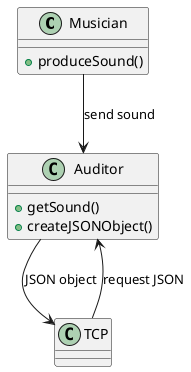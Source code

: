 ```puml

@startuml

class Musician {
    + produceSound()
}

class Auditor {
    + getSound()
    + createJSONObject()
}

class TCP

Musician --> Auditor : "send sound"

Auditor --> TCP : "JSON object"

TCP --> Auditor : "request JSON"

@enduml

```